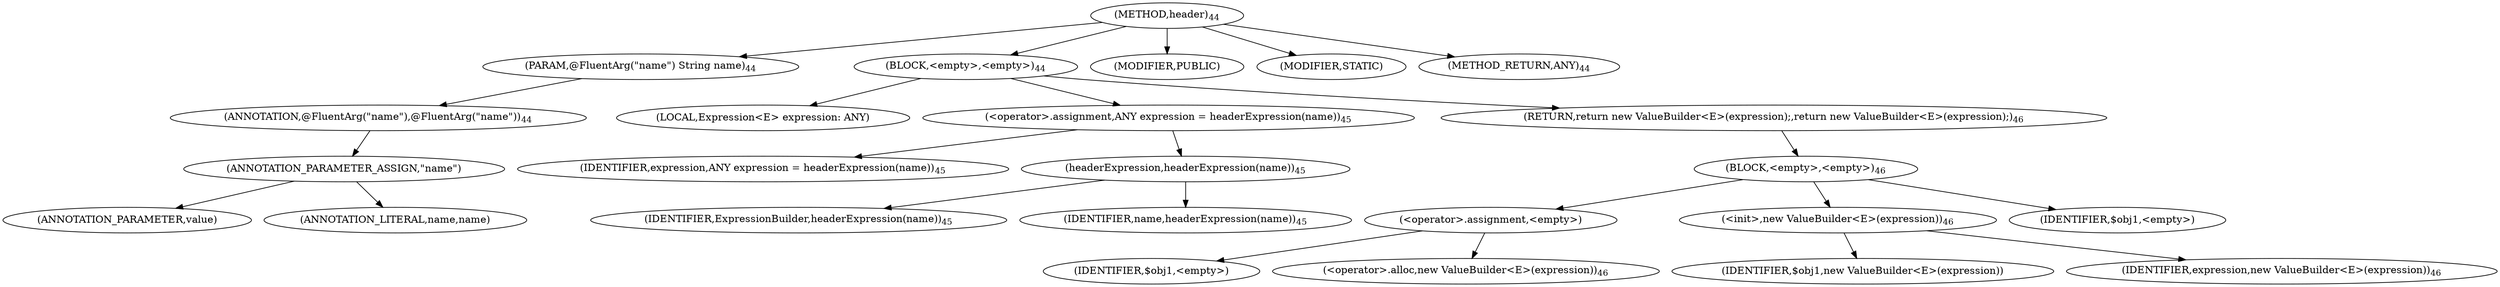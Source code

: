digraph "header" {  
"39" [label = <(METHOD,header)<SUB>44</SUB>> ]
"40" [label = <(PARAM,@FluentArg(&quot;name&quot;) String name)<SUB>44</SUB>> ]
"41" [label = <(ANNOTATION,@FluentArg(&quot;name&quot;),@FluentArg(&quot;name&quot;))<SUB>44</SUB>> ]
"42" [label = <(ANNOTATION_PARAMETER_ASSIGN,&quot;name&quot;)> ]
"43" [label = <(ANNOTATION_PARAMETER,value)> ]
"44" [label = <(ANNOTATION_LITERAL,name,name)> ]
"45" [label = <(BLOCK,&lt;empty&gt;,&lt;empty&gt;)<SUB>44</SUB>> ]
"46" [label = <(LOCAL,Expression&lt;E&gt; expression: ANY)> ]
"47" [label = <(&lt;operator&gt;.assignment,ANY expression = headerExpression(name))<SUB>45</SUB>> ]
"48" [label = <(IDENTIFIER,expression,ANY expression = headerExpression(name))<SUB>45</SUB>> ]
"49" [label = <(headerExpression,headerExpression(name))<SUB>45</SUB>> ]
"50" [label = <(IDENTIFIER,ExpressionBuilder,headerExpression(name))<SUB>45</SUB>> ]
"51" [label = <(IDENTIFIER,name,headerExpression(name))<SUB>45</SUB>> ]
"52" [label = <(RETURN,return new ValueBuilder&lt;E&gt;(expression);,return new ValueBuilder&lt;E&gt;(expression);)<SUB>46</SUB>> ]
"53" [label = <(BLOCK,&lt;empty&gt;,&lt;empty&gt;)<SUB>46</SUB>> ]
"54" [label = <(&lt;operator&gt;.assignment,&lt;empty&gt;)> ]
"55" [label = <(IDENTIFIER,$obj1,&lt;empty&gt;)> ]
"56" [label = <(&lt;operator&gt;.alloc,new ValueBuilder&lt;E&gt;(expression))<SUB>46</SUB>> ]
"57" [label = <(&lt;init&gt;,new ValueBuilder&lt;E&gt;(expression))<SUB>46</SUB>> ]
"58" [label = <(IDENTIFIER,$obj1,new ValueBuilder&lt;E&gt;(expression))> ]
"59" [label = <(IDENTIFIER,expression,new ValueBuilder&lt;E&gt;(expression))<SUB>46</SUB>> ]
"60" [label = <(IDENTIFIER,$obj1,&lt;empty&gt;)> ]
"61" [label = <(MODIFIER,PUBLIC)> ]
"62" [label = <(MODIFIER,STATIC)> ]
"63" [label = <(METHOD_RETURN,ANY)<SUB>44</SUB>> ]
  "39" -> "40" 
  "39" -> "45" 
  "39" -> "61" 
  "39" -> "62" 
  "39" -> "63" 
  "40" -> "41" 
  "41" -> "42" 
  "42" -> "43" 
  "42" -> "44" 
  "45" -> "46" 
  "45" -> "47" 
  "45" -> "52" 
  "47" -> "48" 
  "47" -> "49" 
  "49" -> "50" 
  "49" -> "51" 
  "52" -> "53" 
  "53" -> "54" 
  "53" -> "57" 
  "53" -> "60" 
  "54" -> "55" 
  "54" -> "56" 
  "57" -> "58" 
  "57" -> "59" 
}
